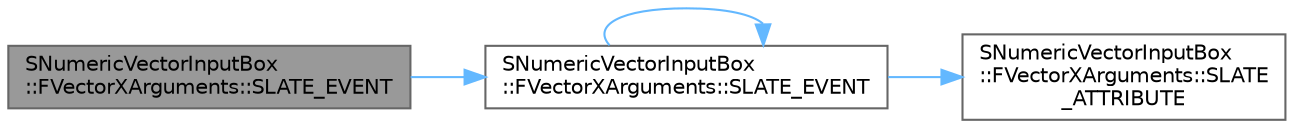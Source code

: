 digraph "SNumericVectorInputBox::FVectorXArguments::SLATE_EVENT"
{
 // INTERACTIVE_SVG=YES
 // LATEX_PDF_SIZE
  bgcolor="transparent";
  edge [fontname=Helvetica,fontsize=10,labelfontname=Helvetica,labelfontsize=10];
  node [fontname=Helvetica,fontsize=10,shape=box,height=0.2,width=0.4];
  rankdir="LR";
  Node1 [id="Node000001",label="SNumericVectorInputBox\l::FVectorXArguments::SLATE_EVENT",height=0.2,width=0.4,color="gray40", fillcolor="grey60", style="filled", fontcolor="black",tooltip="Called whenever the toggle X changes state."];
  Node1 -> Node2 [id="edge1_Node000001_Node000002",color="steelblue1",style="solid",tooltip=" "];
  Node2 [id="Node000002",label="SNumericVectorInputBox\l::FVectorXArguments::SLATE_EVENT",height=0.2,width=0.4,color="grey40", fillcolor="white", style="filled",URL="$d6/d09/structSNumericVectorInputBox_1_1FVectorXArguments.html#a62b216bc7f0b511a5413f38b8eec6766",tooltip="Called when the x value of the vector is committed."];
  Node2 -> Node3 [id="edge2_Node000002_Node000003",color="steelblue1",style="solid",tooltip=" "];
  Node3 [id="Node000003",label="SNumericVectorInputBox\l::FVectorXArguments::SLATE\l_ATTRIBUTE",height=0.2,width=0.4,color="grey40", fillcolor="white", style="filled",URL="$d6/d09/structSNumericVectorInputBox_1_1FVectorXArguments.html#a23413b97cfa856b32652b8f32129075f",tooltip="X Component of the vector."];
  Node2 -> Node2 [id="edge3_Node000002_Node000002",color="steelblue1",style="solid",tooltip=" "];
}
